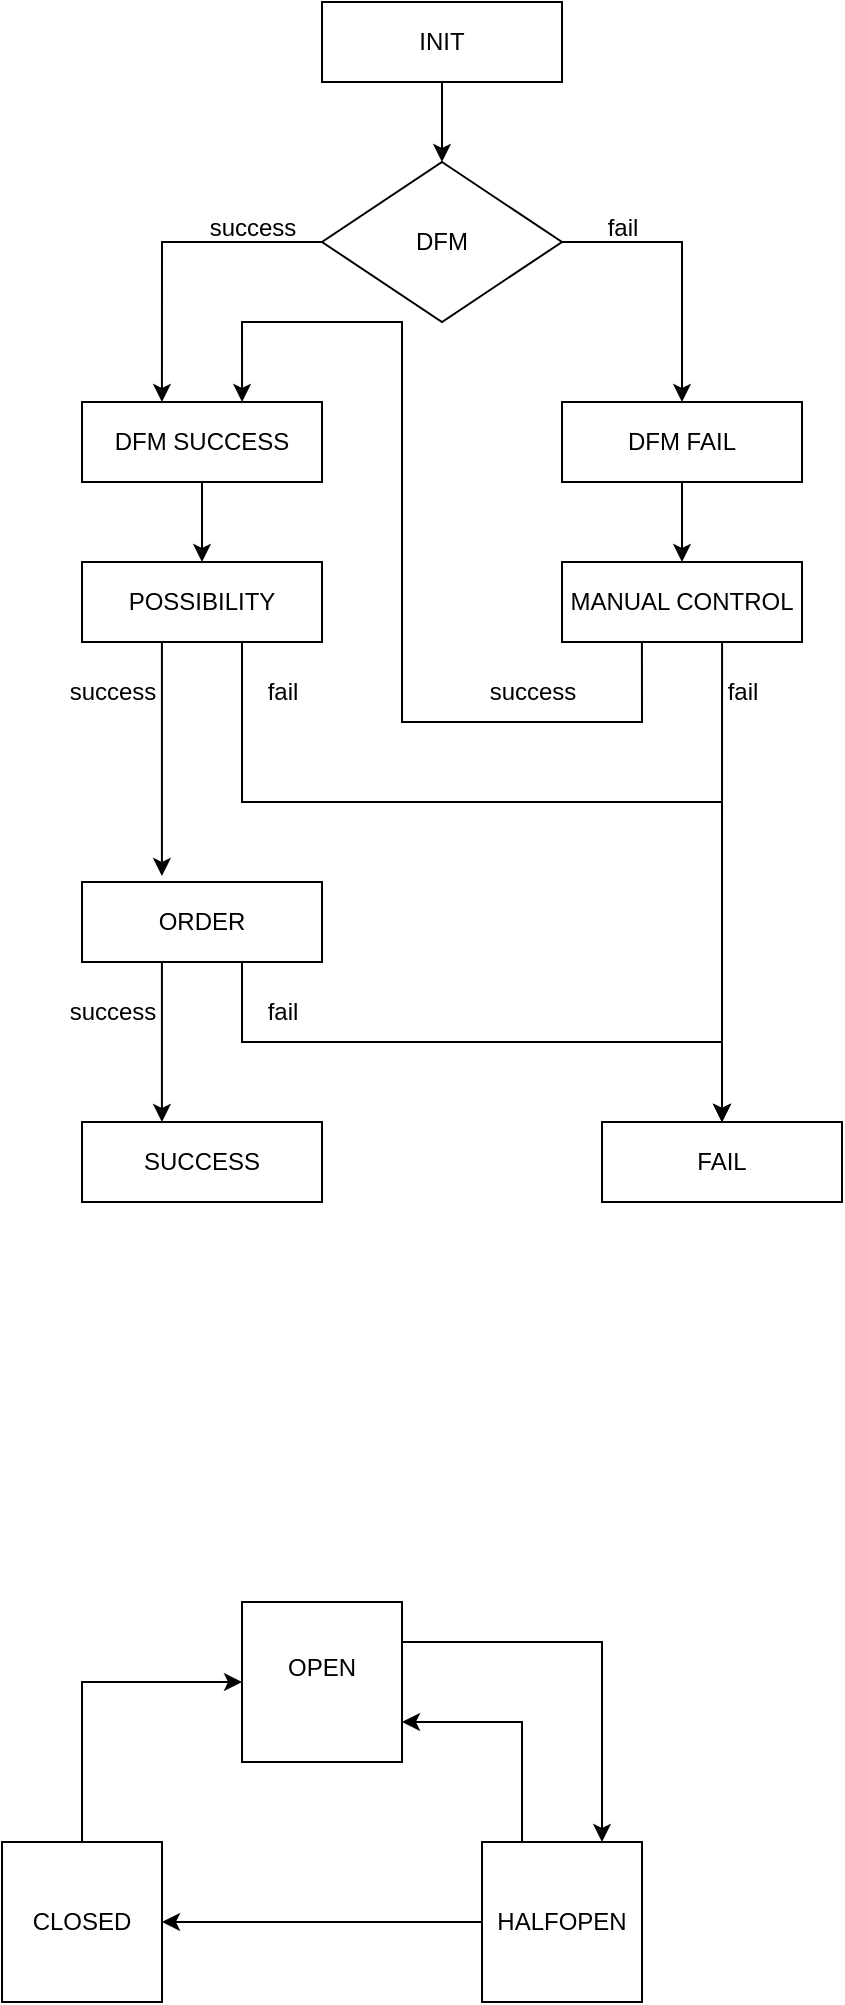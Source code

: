<mxfile version="26.0.16">
  <diagram name="Page-1" id="QO7RAMKvA55V0XT-Cinw">
    <mxGraphModel dx="633" dy="1812" grid="1" gridSize="10" guides="1" tooltips="1" connect="1" arrows="1" fold="1" page="1" pageScale="1" pageWidth="827" pageHeight="1169" math="0" shadow="0">
      <root>
        <mxCell id="0" />
        <mxCell id="1" parent="0" />
        <mxCell id="4Ly7aSvnoJDzaHdvRD7w-6" style="edgeStyle=orthogonalEdgeStyle;rounded=0;orthogonalLoop=1;jettySize=auto;html=1;exitX=0.5;exitY=1;exitDx=0;exitDy=0;entryX=0.5;entryY=0;entryDx=0;entryDy=0;" parent="1" source="4Ly7aSvnoJDzaHdvRD7w-1" target="4Ly7aSvnoJDzaHdvRD7w-3" edge="1">
          <mxGeometry relative="1" as="geometry" />
        </mxCell>
        <mxCell id="4Ly7aSvnoJDzaHdvRD7w-1" value="INIT" style="rounded=0;whiteSpace=wrap;html=1;" parent="1" vertex="1">
          <mxGeometry x="360" y="-120" width="120" height="40" as="geometry" />
        </mxCell>
        <mxCell id="4Ly7aSvnoJDzaHdvRD7w-13" style="edgeStyle=orthogonalEdgeStyle;rounded=0;orthogonalLoop=1;jettySize=auto;html=1;exitX=0.5;exitY=1;exitDx=0;exitDy=0;entryX=0.5;entryY=0;entryDx=0;entryDy=0;" parent="1" source="4Ly7aSvnoJDzaHdvRD7w-2" target="4Ly7aSvnoJDzaHdvRD7w-10" edge="1">
          <mxGeometry relative="1" as="geometry" />
        </mxCell>
        <mxCell id="4Ly7aSvnoJDzaHdvRD7w-2" value="DFM SUCCESS" style="rounded=0;whiteSpace=wrap;html=1;" parent="1" vertex="1">
          <mxGeometry x="240" y="80" width="120" height="40" as="geometry" />
        </mxCell>
        <mxCell id="4Ly7aSvnoJDzaHdvRD7w-4" style="edgeStyle=orthogonalEdgeStyle;rounded=0;orthogonalLoop=1;jettySize=auto;html=1;exitX=0;exitY=0.5;exitDx=0;exitDy=0;entryX=0.333;entryY=0;entryDx=0;entryDy=0;entryPerimeter=0;" parent="1" source="4Ly7aSvnoJDzaHdvRD7w-3" target="4Ly7aSvnoJDzaHdvRD7w-2" edge="1">
          <mxGeometry relative="1" as="geometry" />
        </mxCell>
        <mxCell id="4Ly7aSvnoJDzaHdvRD7w-8" style="edgeStyle=orthogonalEdgeStyle;rounded=0;orthogonalLoop=1;jettySize=auto;html=1;exitX=1;exitY=0.5;exitDx=0;exitDy=0;entryX=0.5;entryY=0;entryDx=0;entryDy=0;" parent="1" source="4Ly7aSvnoJDzaHdvRD7w-3" target="4Ly7aSvnoJDzaHdvRD7w-7" edge="1">
          <mxGeometry relative="1" as="geometry" />
        </mxCell>
        <mxCell id="4Ly7aSvnoJDzaHdvRD7w-3" value="DFM" style="rhombus;whiteSpace=wrap;html=1;" parent="1" vertex="1">
          <mxGeometry x="360" y="-40" width="120" height="80" as="geometry" />
        </mxCell>
        <mxCell id="4Ly7aSvnoJDzaHdvRD7w-5" value="success" style="text;html=1;align=center;verticalAlign=middle;resizable=0;points=[];autosize=1;strokeColor=none;fillColor=none;" parent="1" vertex="1">
          <mxGeometry x="290" y="-22" width="70" height="30" as="geometry" />
        </mxCell>
        <mxCell id="4Ly7aSvnoJDzaHdvRD7w-17" style="edgeStyle=orthogonalEdgeStyle;rounded=0;orthogonalLoop=1;jettySize=auto;html=1;exitX=0.5;exitY=1;exitDx=0;exitDy=0;entryX=0.5;entryY=0;entryDx=0;entryDy=0;" parent="1" source="4Ly7aSvnoJDzaHdvRD7w-7" target="4Ly7aSvnoJDzaHdvRD7w-16" edge="1">
          <mxGeometry relative="1" as="geometry" />
        </mxCell>
        <mxCell id="4Ly7aSvnoJDzaHdvRD7w-7" value="DFM FAIL" style="rounded=0;whiteSpace=wrap;html=1;" parent="1" vertex="1">
          <mxGeometry x="480" y="80" width="120" height="40" as="geometry" />
        </mxCell>
        <mxCell id="4Ly7aSvnoJDzaHdvRD7w-9" value="fail" style="text;html=1;align=center;verticalAlign=middle;resizable=0;points=[];autosize=1;strokeColor=none;fillColor=none;" parent="1" vertex="1">
          <mxGeometry x="490" y="-22" width="40" height="30" as="geometry" />
        </mxCell>
        <mxCell id="4Ly7aSvnoJDzaHdvRD7w-14" style="edgeStyle=orthogonalEdgeStyle;rounded=0;orthogonalLoop=1;jettySize=auto;html=1;exitX=0.333;exitY=0.975;exitDx=0;exitDy=0;entryX=0.333;entryY=-0.075;entryDx=0;entryDy=0;entryPerimeter=0;exitPerimeter=0;" parent="1" source="4Ly7aSvnoJDzaHdvRD7w-10" target="4Ly7aSvnoJDzaHdvRD7w-11" edge="1">
          <mxGeometry relative="1" as="geometry" />
        </mxCell>
        <mxCell id="1oIsrI0DzjDVNDVhr3aZ-5" style="edgeStyle=orthogonalEdgeStyle;rounded=0;orthogonalLoop=1;jettySize=auto;html=1;exitX=0.75;exitY=1;exitDx=0;exitDy=0;entryX=0.5;entryY=0;entryDx=0;entryDy=0;" edge="1" parent="1" source="4Ly7aSvnoJDzaHdvRD7w-10" target="4Ly7aSvnoJDzaHdvRD7w-23">
          <mxGeometry relative="1" as="geometry">
            <mxPoint x="560" y="320" as="targetPoint" />
            <Array as="points">
              <mxPoint x="320" y="200" />
              <mxPoint x="320" y="280" />
              <mxPoint x="560" y="280" />
            </Array>
          </mxGeometry>
        </mxCell>
        <mxCell id="4Ly7aSvnoJDzaHdvRD7w-10" value="POSSIBILITY" style="rounded=0;whiteSpace=wrap;html=1;" parent="1" vertex="1">
          <mxGeometry x="240" y="160" width="120" height="40" as="geometry" />
        </mxCell>
        <mxCell id="4Ly7aSvnoJDzaHdvRD7w-15" style="edgeStyle=orthogonalEdgeStyle;rounded=0;orthogonalLoop=1;jettySize=auto;html=1;exitX=0.333;exitY=0.975;exitDx=0;exitDy=0;exitPerimeter=0;entryX=0.333;entryY=0;entryDx=0;entryDy=0;entryPerimeter=0;" parent="1" source="4Ly7aSvnoJDzaHdvRD7w-11" target="4Ly7aSvnoJDzaHdvRD7w-12" edge="1">
          <mxGeometry relative="1" as="geometry">
            <mxPoint x="280" y="350" as="sourcePoint" />
            <mxPoint x="240" y="370" as="targetPoint" />
          </mxGeometry>
        </mxCell>
        <mxCell id="1oIsrI0DzjDVNDVhr3aZ-6" style="edgeStyle=orthogonalEdgeStyle;rounded=0;orthogonalLoop=1;jettySize=auto;html=1;exitX=0.75;exitY=1;exitDx=0;exitDy=0;entryX=0.5;entryY=0;entryDx=0;entryDy=0;" edge="1" parent="1" source="4Ly7aSvnoJDzaHdvRD7w-11" target="4Ly7aSvnoJDzaHdvRD7w-23">
          <mxGeometry relative="1" as="geometry">
            <Array as="points">
              <mxPoint x="320" y="360" />
              <mxPoint x="320" y="400" />
              <mxPoint x="560" y="400" />
            </Array>
          </mxGeometry>
        </mxCell>
        <mxCell id="4Ly7aSvnoJDzaHdvRD7w-11" value="ORDER" style="rounded=0;whiteSpace=wrap;html=1;" parent="1" vertex="1">
          <mxGeometry x="240" y="320" width="120" height="40" as="geometry" />
        </mxCell>
        <mxCell id="4Ly7aSvnoJDzaHdvRD7w-12" value="SUCCESS" style="rounded=0;whiteSpace=wrap;html=1;" parent="1" vertex="1">
          <mxGeometry x="240" y="440" width="120" height="40" as="geometry" />
        </mxCell>
        <mxCell id="4Ly7aSvnoJDzaHdvRD7w-19" style="edgeStyle=orthogonalEdgeStyle;rounded=0;orthogonalLoop=1;jettySize=auto;html=1;entryX=0.667;entryY=0;entryDx=0;entryDy=0;entryPerimeter=0;exitX=0.333;exitY=0.995;exitDx=0;exitDy=0;exitPerimeter=0;" parent="1" source="4Ly7aSvnoJDzaHdvRD7w-16" target="4Ly7aSvnoJDzaHdvRD7w-2" edge="1">
          <mxGeometry relative="1" as="geometry">
            <mxPoint x="510" y="210" as="sourcePoint" />
            <Array as="points">
              <mxPoint x="520" y="240" />
              <mxPoint x="400" y="240" />
              <mxPoint x="400" y="40" />
              <mxPoint x="320" y="40" />
            </Array>
          </mxGeometry>
        </mxCell>
        <mxCell id="4Ly7aSvnoJDzaHdvRD7w-24" style="edgeStyle=orthogonalEdgeStyle;rounded=0;orthogonalLoop=1;jettySize=auto;html=1;exitX=0.667;exitY=0.975;exitDx=0;exitDy=0;entryX=0.5;entryY=0;entryDx=0;entryDy=0;exitPerimeter=0;" parent="1" source="4Ly7aSvnoJDzaHdvRD7w-16" target="4Ly7aSvnoJDzaHdvRD7w-23" edge="1">
          <mxGeometry relative="1" as="geometry">
            <Array as="points">
              <mxPoint x="560" y="320" />
            </Array>
          </mxGeometry>
        </mxCell>
        <mxCell id="4Ly7aSvnoJDzaHdvRD7w-16" value="MANUAL CONTROL" style="rounded=0;whiteSpace=wrap;html=1;" parent="1" vertex="1">
          <mxGeometry x="480" y="160" width="120" height="40" as="geometry" />
        </mxCell>
        <mxCell id="4Ly7aSvnoJDzaHdvRD7w-22" value="success" style="text;html=1;align=center;verticalAlign=middle;resizable=0;points=[];autosize=1;strokeColor=none;fillColor=none;" parent="1" vertex="1">
          <mxGeometry x="430" y="210" width="70" height="30" as="geometry" />
        </mxCell>
        <mxCell id="4Ly7aSvnoJDzaHdvRD7w-23" value="FAIL" style="rounded=0;whiteSpace=wrap;html=1;" parent="1" vertex="1">
          <mxGeometry x="500" y="440" width="120" height="40" as="geometry" />
        </mxCell>
        <mxCell id="4Ly7aSvnoJDzaHdvRD7w-28" style="edgeStyle=orthogonalEdgeStyle;rounded=0;orthogonalLoop=1;jettySize=auto;html=1;entryX=0;entryY=0.5;entryDx=0;entryDy=0;exitX=0.5;exitY=0;exitDx=0;exitDy=0;" parent="1" source="4Ly7aSvnoJDzaHdvRD7w-26" target="4Ly7aSvnoJDzaHdvRD7w-25" edge="1">
          <mxGeometry relative="1" as="geometry">
            <mxPoint x="190" y="680" as="sourcePoint" />
          </mxGeometry>
        </mxCell>
        <mxCell id="4Ly7aSvnoJDzaHdvRD7w-25" value="OPEN&lt;div&gt;&lt;br&gt;&lt;/div&gt;" style="whiteSpace=wrap;html=1;aspect=fixed;" parent="1" vertex="1">
          <mxGeometry x="320" y="680" width="80" height="80" as="geometry" />
        </mxCell>
        <mxCell id="4Ly7aSvnoJDzaHdvRD7w-29" style="edgeStyle=orthogonalEdgeStyle;rounded=0;orthogonalLoop=1;jettySize=auto;html=1;exitX=0.25;exitY=0;exitDx=0;exitDy=0;entryX=1;entryY=0.75;entryDx=0;entryDy=0;" parent="1" source="4Ly7aSvnoJDzaHdvRD7w-27" target="4Ly7aSvnoJDzaHdvRD7w-25" edge="1">
          <mxGeometry relative="1" as="geometry" />
        </mxCell>
        <mxCell id="4Ly7aSvnoJDzaHdvRD7w-26" value="&lt;div&gt;CLOSED&lt;/div&gt;" style="whiteSpace=wrap;html=1;aspect=fixed;" parent="1" vertex="1">
          <mxGeometry x="200" y="800" width="80" height="80" as="geometry" />
        </mxCell>
        <mxCell id="4Ly7aSvnoJDzaHdvRD7w-30" style="edgeStyle=orthogonalEdgeStyle;rounded=0;orthogonalLoop=1;jettySize=auto;html=1;exitX=0;exitY=0.5;exitDx=0;exitDy=0;entryX=1;entryY=0.5;entryDx=0;entryDy=0;" parent="1" source="4Ly7aSvnoJDzaHdvRD7w-27" target="4Ly7aSvnoJDzaHdvRD7w-26" edge="1">
          <mxGeometry relative="1" as="geometry">
            <Array as="points">
              <mxPoint x="360" y="840" />
              <mxPoint x="360" y="840" />
            </Array>
          </mxGeometry>
        </mxCell>
        <mxCell id="4Ly7aSvnoJDzaHdvRD7w-31" style="edgeStyle=orthogonalEdgeStyle;rounded=0;orthogonalLoop=1;jettySize=auto;html=1;exitX=1;exitY=0.25;exitDx=0;exitDy=0;entryX=0.75;entryY=0;entryDx=0;entryDy=0;" parent="1" source="4Ly7aSvnoJDzaHdvRD7w-25" target="4Ly7aSvnoJDzaHdvRD7w-27" edge="1">
          <mxGeometry relative="1" as="geometry">
            <mxPoint x="530" y="720" as="targetPoint" />
          </mxGeometry>
        </mxCell>
        <mxCell id="4Ly7aSvnoJDzaHdvRD7w-27" value="&lt;div&gt;HALFOPEN&lt;/div&gt;" style="whiteSpace=wrap;html=1;aspect=fixed;" parent="1" vertex="1">
          <mxGeometry x="440" y="800" width="80" height="80" as="geometry" />
        </mxCell>
        <mxCell id="1oIsrI0DzjDVNDVhr3aZ-1" value="fail" style="text;html=1;align=center;verticalAlign=middle;resizable=0;points=[];autosize=1;strokeColor=none;fillColor=none;" vertex="1" parent="1">
          <mxGeometry x="550" y="210" width="40" height="30" as="geometry" />
        </mxCell>
        <mxCell id="1oIsrI0DzjDVNDVhr3aZ-7" value="success" style="text;html=1;align=center;verticalAlign=middle;resizable=0;points=[];autosize=1;strokeColor=none;fillColor=none;" vertex="1" parent="1">
          <mxGeometry x="220" y="210" width="70" height="30" as="geometry" />
        </mxCell>
        <mxCell id="1oIsrI0DzjDVNDVhr3aZ-8" value="success" style="text;html=1;align=center;verticalAlign=middle;resizable=0;points=[];autosize=1;strokeColor=none;fillColor=none;" vertex="1" parent="1">
          <mxGeometry x="220" y="370" width="70" height="30" as="geometry" />
        </mxCell>
        <mxCell id="1oIsrI0DzjDVNDVhr3aZ-9" value="fail" style="text;html=1;align=center;verticalAlign=middle;resizable=0;points=[];autosize=1;strokeColor=none;fillColor=none;" vertex="1" parent="1">
          <mxGeometry x="320" y="210" width="40" height="30" as="geometry" />
        </mxCell>
        <mxCell id="1oIsrI0DzjDVNDVhr3aZ-10" value="fail" style="text;html=1;align=center;verticalAlign=middle;resizable=0;points=[];autosize=1;strokeColor=none;fillColor=none;" vertex="1" parent="1">
          <mxGeometry x="320" y="370" width="40" height="30" as="geometry" />
        </mxCell>
      </root>
    </mxGraphModel>
  </diagram>
</mxfile>
